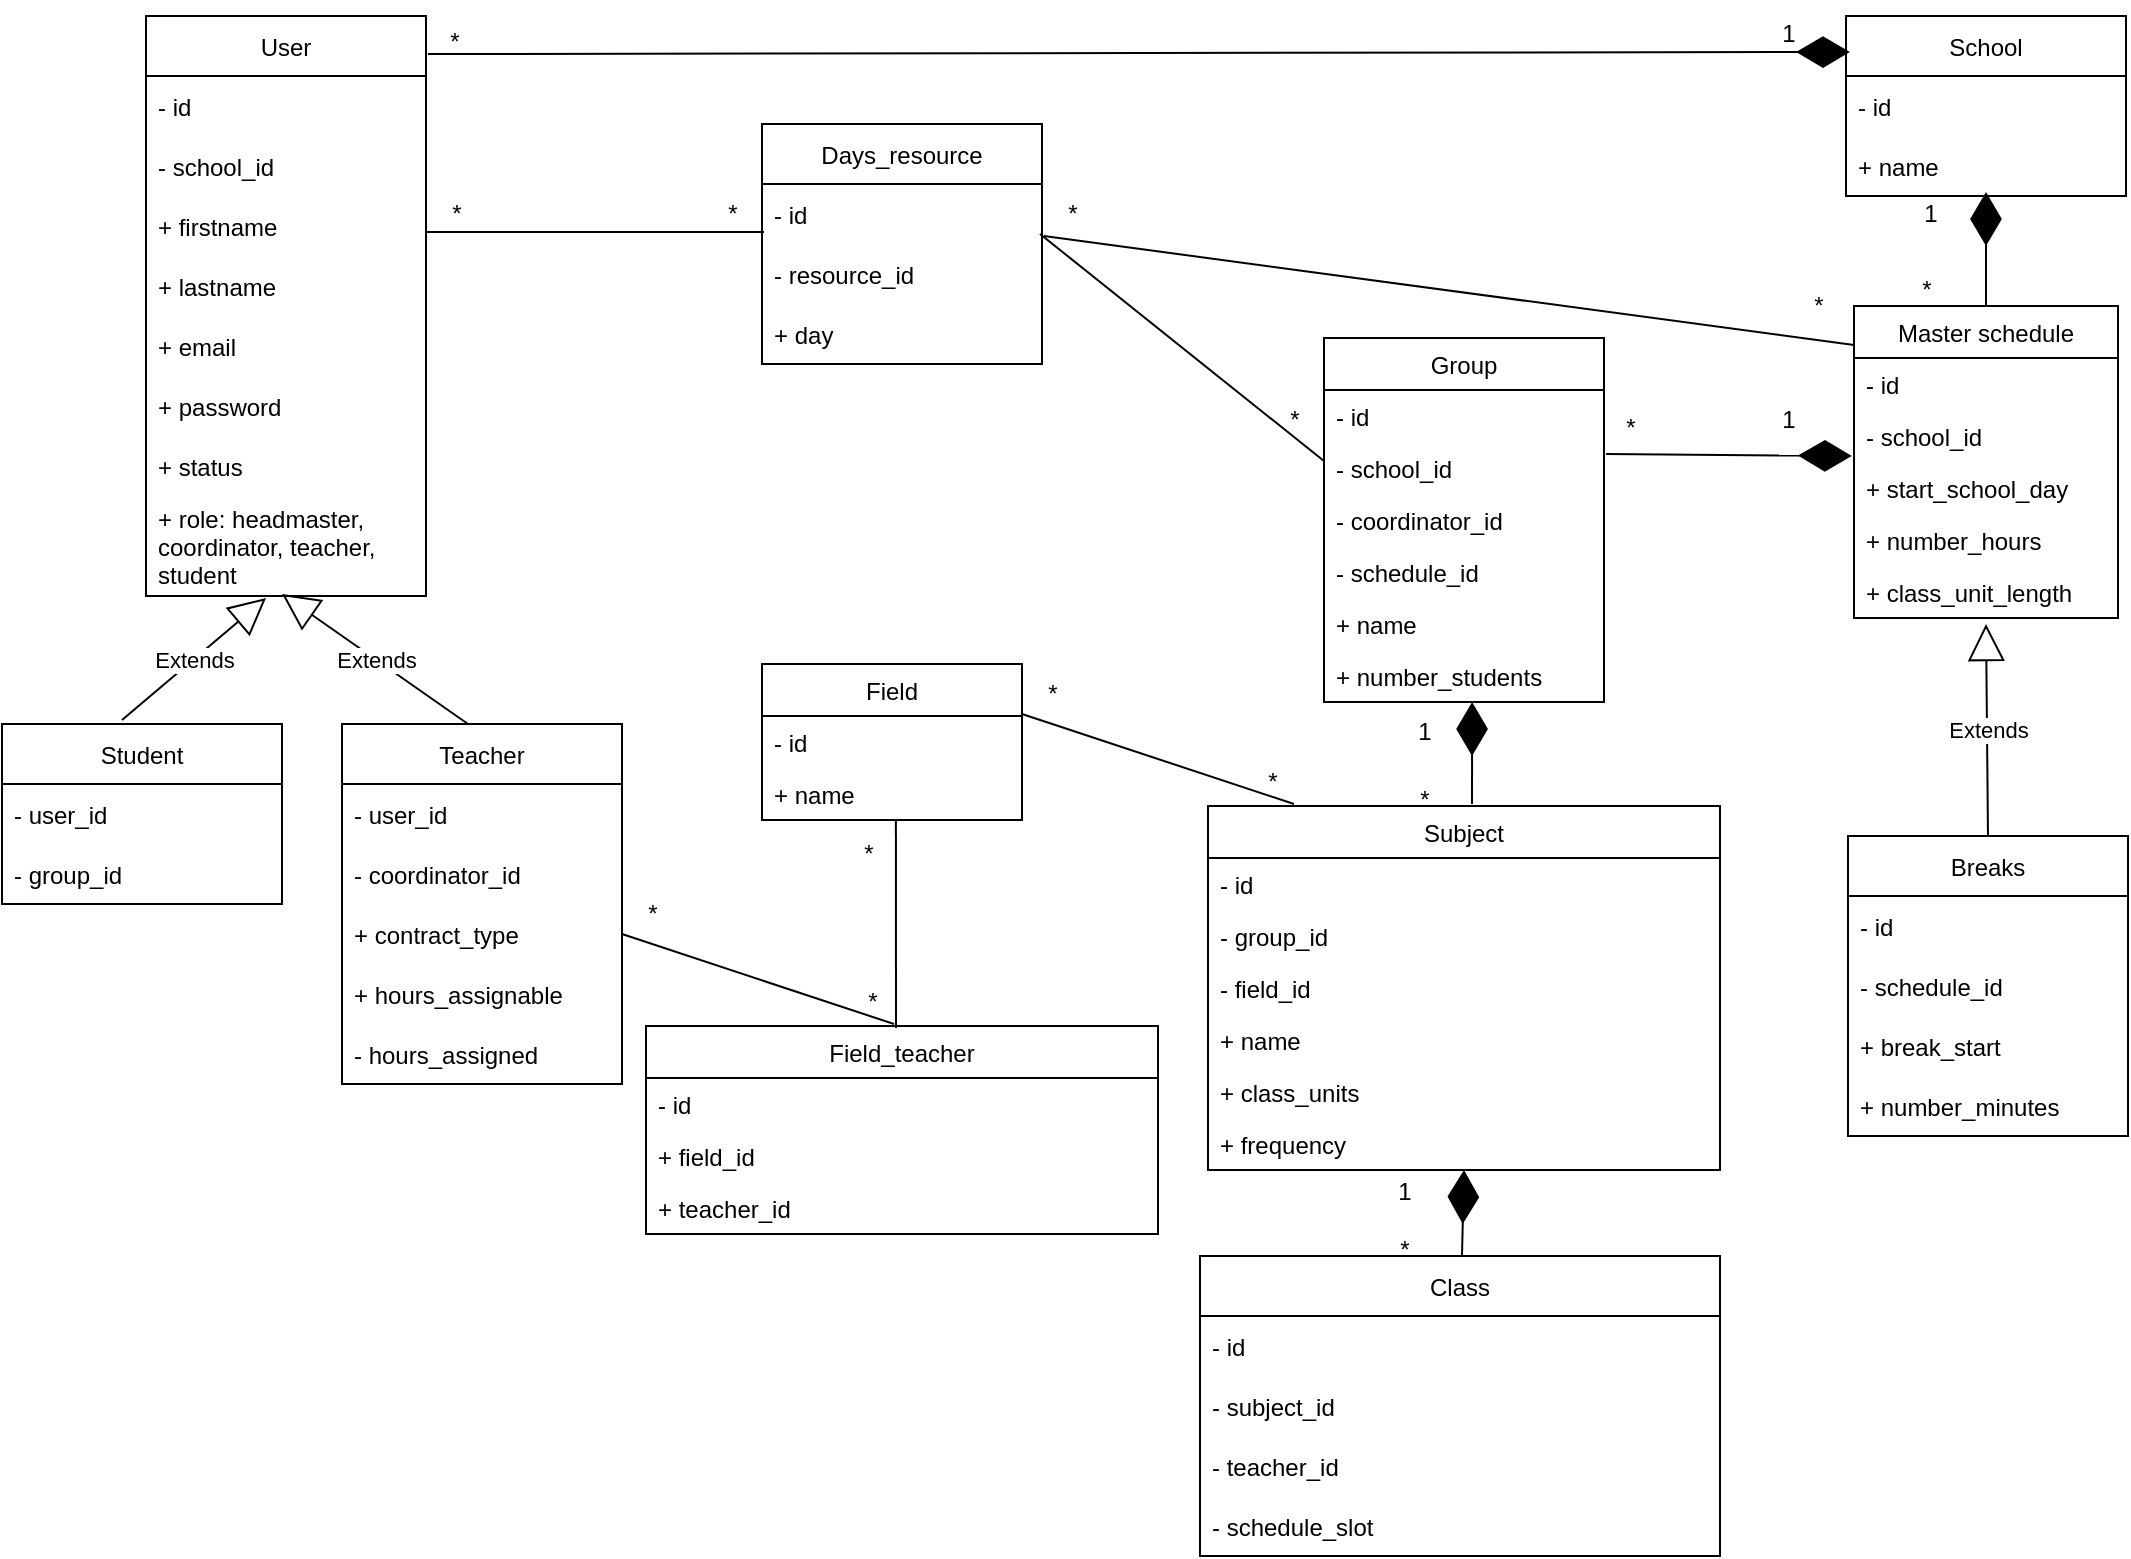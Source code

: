 <mxfile version="20.8.3" type="device"><diagram id="dKwSfpdMRuRXnGm5Fuqc" name="Page-1"><mxGraphModel dx="1434" dy="756" grid="1" gridSize="10" guides="1" tooltips="1" connect="1" arrows="1" fold="1" page="1" pageScale="1" pageWidth="1100" pageHeight="850" math="0" shadow="0"><root><mxCell id="0"/><mxCell id="1" parent="0"/><mxCell id="2" value="User" style="swimlane;fontStyle=0;childLayout=stackLayout;horizontal=1;startSize=30;horizontalStack=0;resizeParent=1;resizeParentMax=0;resizeLast=0;collapsible=1;marginBottom=0;" parent="1" vertex="1"><mxGeometry x="92" y="26" width="140" height="290" as="geometry"><mxRectangle x="260" y="70" width="70" height="30" as="alternateBounds"/></mxGeometry></mxCell><mxCell id="3" value="- id" style="text;strokeColor=none;fillColor=none;align=left;verticalAlign=middle;spacingLeft=4;spacingRight=4;overflow=hidden;points=[[0,0.5],[1,0.5]];portConstraint=eastwest;rotatable=0;" parent="2" vertex="1"><mxGeometry y="30" width="140" height="30" as="geometry"/></mxCell><mxCell id="4" value="- school_id" style="text;strokeColor=none;fillColor=none;align=left;verticalAlign=middle;spacingLeft=4;spacingRight=4;overflow=hidden;points=[[0,0.5],[1,0.5]];portConstraint=eastwest;rotatable=0;" parent="2" vertex="1"><mxGeometry y="60" width="140" height="30" as="geometry"/></mxCell><mxCell id="5" value="+ firstname" style="text;strokeColor=none;fillColor=none;align=left;verticalAlign=middle;spacingLeft=4;spacingRight=4;overflow=hidden;points=[[0,0.5],[1,0.5]];portConstraint=eastwest;rotatable=0;" parent="2" vertex="1"><mxGeometry y="90" width="140" height="30" as="geometry"/></mxCell><mxCell id="6" value="+ lastname" style="text;strokeColor=none;fillColor=none;align=left;verticalAlign=middle;spacingLeft=4;spacingRight=4;overflow=hidden;points=[[0,0.5],[1,0.5]];portConstraint=eastwest;rotatable=0;" parent="2" vertex="1"><mxGeometry y="120" width="140" height="30" as="geometry"/></mxCell><mxCell id="44" value="+ email" style="text;strokeColor=none;fillColor=none;align=left;verticalAlign=middle;spacingLeft=4;spacingRight=4;overflow=hidden;points=[[0,0.5],[1,0.5]];portConstraint=eastwest;rotatable=0;" parent="2" vertex="1"><mxGeometry y="150" width="140" height="30" as="geometry"/></mxCell><mxCell id="45" value="+ password" style="text;strokeColor=none;fillColor=none;align=left;verticalAlign=middle;spacingLeft=4;spacingRight=4;overflow=hidden;points=[[0,0.5],[1,0.5]];portConstraint=eastwest;rotatable=0;" parent="2" vertex="1"><mxGeometry y="180" width="140" height="30" as="geometry"/></mxCell><mxCell id="46" value="+ status" style="text;strokeColor=none;fillColor=none;align=left;verticalAlign=middle;spacingLeft=4;spacingRight=4;overflow=hidden;points=[[0,0.5],[1,0.5]];portConstraint=eastwest;rotatable=0;" parent="2" vertex="1"><mxGeometry y="210" width="140" height="30" as="geometry"/></mxCell><mxCell id="47" value="+ role: headmaster,&#10;coordinator, teacher, &#10;student" style="text;strokeColor=none;fillColor=none;align=left;verticalAlign=middle;spacingLeft=4;spacingRight=4;overflow=hidden;points=[[0,0.5],[1,0.5]];portConstraint=eastwest;rotatable=0;" parent="2" vertex="1"><mxGeometry y="240" width="140" height="50" as="geometry"/></mxCell><mxCell id="7" value="School" style="swimlane;fontStyle=0;childLayout=stackLayout;horizontal=1;startSize=30;horizontalStack=0;resizeParent=1;resizeParentMax=0;resizeLast=0;collapsible=1;marginBottom=0;strokeColor=default;fillColor=none;" parent="1" vertex="1"><mxGeometry x="942" y="26" width="140" height="90" as="geometry"/></mxCell><mxCell id="111" value="" style="endArrow=diamondThin;endFill=1;endSize=24;html=1;rounded=0;exitX=-0.067;exitY=1.067;exitDx=0;exitDy=0;exitPerimeter=0;" parent="7" edge="1"><mxGeometry width="160" relative="1" as="geometry"><mxPoint x="-709.01" y="19.01" as="sourcePoint"/><mxPoint x="2" y="18" as="targetPoint"/></mxGeometry></mxCell><mxCell id="8" value="- id" style="text;strokeColor=none;fillColor=none;align=left;verticalAlign=middle;spacingLeft=4;spacingRight=4;overflow=hidden;points=[[0,0.5],[1,0.5]];portConstraint=eastwest;rotatable=0;" parent="7" vertex="1"><mxGeometry y="30" width="140" height="30" as="geometry"/></mxCell><mxCell id="9" value="+ name" style="text;strokeColor=none;fillColor=none;align=left;verticalAlign=middle;spacingLeft=4;spacingRight=4;overflow=hidden;points=[[0,0.5],[1,0.5]];portConstraint=eastwest;rotatable=0;" parent="7" vertex="1"><mxGeometry y="60" width="140" height="30" as="geometry"/></mxCell><mxCell id="10" value="Master schedule" style="swimlane;fontStyle=0;childLayout=stackLayout;horizontal=1;startSize=26;fillColor=none;horizontalStack=0;resizeParent=1;resizeParentMax=0;resizeLast=0;collapsible=1;marginBottom=0;" parent="1" vertex="1"><mxGeometry x="946" y="171" width="132" height="156" as="geometry"/></mxCell><mxCell id="11" value="- id" style="text;strokeColor=none;fillColor=none;align=left;verticalAlign=top;spacingLeft=4;spacingRight=4;overflow=hidden;rotatable=0;points=[[0,0.5],[1,0.5]];portConstraint=eastwest;" parent="10" vertex="1"><mxGeometry y="26" width="132" height="26" as="geometry"/></mxCell><mxCell id="12" value="- school_id" style="text;strokeColor=none;fillColor=none;align=left;verticalAlign=top;spacingLeft=4;spacingRight=4;overflow=hidden;rotatable=0;points=[[0,0.5],[1,0.5]];portConstraint=eastwest;" parent="10" vertex="1"><mxGeometry y="52" width="132" height="26" as="geometry"/></mxCell><mxCell id="15" value="+ start_school_day" style="text;strokeColor=none;fillColor=none;align=left;verticalAlign=top;spacingLeft=4;spacingRight=4;overflow=hidden;rotatable=0;points=[[0,0.5],[1,0.5]];portConstraint=eastwest;" parent="10" vertex="1"><mxGeometry y="78" width="132" height="26" as="geometry"/></mxCell><mxCell id="16" value="+ number_hours" style="text;strokeColor=none;fillColor=none;align=left;verticalAlign=top;spacingLeft=4;spacingRight=4;overflow=hidden;rotatable=0;points=[[0,0.5],[1,0.5]];portConstraint=eastwest;" parent="10" vertex="1"><mxGeometry y="104" width="132" height="26" as="geometry"/></mxCell><mxCell id="17" value="+ class_unit_length" style="text;strokeColor=none;fillColor=none;align=left;verticalAlign=top;spacingLeft=4;spacingRight=4;overflow=hidden;rotatable=0;points=[[0,0.5],[1,0.5]];portConstraint=eastwest;" parent="10" vertex="1"><mxGeometry y="130" width="132" height="26" as="geometry"/></mxCell><mxCell id="19" value="Breaks" style="swimlane;fontStyle=0;childLayout=stackLayout;horizontal=1;startSize=30;horizontalStack=0;resizeParent=1;resizeParentMax=0;resizeLast=0;collapsible=1;marginBottom=0;" parent="1" vertex="1"><mxGeometry x="943" y="436" width="140" height="150" as="geometry"/></mxCell><mxCell id="20" value="- id" style="text;strokeColor=none;fillColor=none;align=left;verticalAlign=middle;spacingLeft=4;spacingRight=4;overflow=hidden;points=[[0,0.5],[1,0.5]];portConstraint=eastwest;rotatable=0;" parent="19" vertex="1"><mxGeometry y="30" width="140" height="30" as="geometry"/></mxCell><mxCell id="21" value="- schedule_id" style="text;strokeColor=none;fillColor=none;align=left;verticalAlign=middle;spacingLeft=4;spacingRight=4;overflow=hidden;points=[[0,0.5],[1,0.5]];portConstraint=eastwest;rotatable=0;" parent="19" vertex="1"><mxGeometry y="60" width="140" height="30" as="geometry"/></mxCell><mxCell id="22" value="+ break_start " style="text;strokeColor=none;fillColor=none;align=left;verticalAlign=middle;spacingLeft=4;spacingRight=4;overflow=hidden;points=[[0,0.5],[1,0.5]];portConstraint=eastwest;rotatable=0;" parent="19" vertex="1"><mxGeometry y="90" width="140" height="30" as="geometry"/></mxCell><mxCell id="23" value="+ number_minutes" style="text;strokeColor=none;fillColor=none;align=left;verticalAlign=middle;spacingLeft=4;spacingRight=4;overflow=hidden;points=[[0,0.5],[1,0.5]];portConstraint=eastwest;rotatable=0;" parent="19" vertex="1"><mxGeometry y="120" width="140" height="30" as="geometry"/></mxCell><mxCell id="24" value="Group" style="swimlane;fontStyle=0;childLayout=stackLayout;horizontal=1;startSize=26;fillColor=none;horizontalStack=0;resizeParent=1;resizeParentMax=0;resizeLast=0;collapsible=1;marginBottom=0;" parent="1" vertex="1"><mxGeometry x="681" y="187" width="140" height="182" as="geometry"/></mxCell><mxCell id="25" value="- id" style="text;strokeColor=none;fillColor=none;align=left;verticalAlign=top;spacingLeft=4;spacingRight=4;overflow=hidden;rotatable=0;points=[[0,0.5],[1,0.5]];portConstraint=eastwest;" parent="24" vertex="1"><mxGeometry y="26" width="140" height="26" as="geometry"/></mxCell><mxCell id="26" value="- school_id" style="text;strokeColor=none;fillColor=none;align=left;verticalAlign=top;spacingLeft=4;spacingRight=4;overflow=hidden;rotatable=0;points=[[0,0.5],[1,0.5]];portConstraint=eastwest;" parent="24" vertex="1"><mxGeometry y="52" width="140" height="26" as="geometry"/></mxCell><mxCell id="27" value="- coordinator_id" style="text;strokeColor=none;fillColor=none;align=left;verticalAlign=top;spacingLeft=4;spacingRight=4;overflow=hidden;rotatable=0;points=[[0,0.5],[1,0.5]];portConstraint=eastwest;" parent="24" vertex="1"><mxGeometry y="78" width="140" height="26" as="geometry"/></mxCell><mxCell id="28" value="- schedule_id" style="text;strokeColor=none;fillColor=none;align=left;verticalAlign=top;spacingLeft=4;spacingRight=4;overflow=hidden;rotatable=0;points=[[0,0.5],[1,0.5]];portConstraint=eastwest;" parent="24" vertex="1"><mxGeometry y="104" width="140" height="26" as="geometry"/></mxCell><mxCell id="29" value="+ name" style="text;strokeColor=none;fillColor=none;align=left;verticalAlign=top;spacingLeft=4;spacingRight=4;overflow=hidden;rotatable=0;points=[[0,0.5],[1,0.5]];portConstraint=eastwest;" parent="24" vertex="1"><mxGeometry y="130" width="140" height="26" as="geometry"/></mxCell><mxCell id="137" value="+ number_students" style="text;strokeColor=none;fillColor=none;align=left;verticalAlign=top;spacingLeft=4;spacingRight=4;overflow=hidden;rotatable=0;points=[[0,0.5],[1,0.5]];portConstraint=eastwest;" parent="24" vertex="1"><mxGeometry y="156" width="140" height="26" as="geometry"/></mxCell><mxCell id="30" value="Subject" style="swimlane;fontStyle=0;childLayout=stackLayout;horizontal=1;startSize=26;fillColor=none;horizontalStack=0;resizeParent=1;resizeParentMax=0;resizeLast=0;collapsible=1;marginBottom=0;" parent="1" vertex="1"><mxGeometry x="623" y="421" width="256" height="182" as="geometry"/></mxCell><mxCell id="31" value="- id" style="text;strokeColor=none;fillColor=none;align=left;verticalAlign=top;spacingLeft=4;spacingRight=4;overflow=hidden;rotatable=0;points=[[0,0.5],[1,0.5]];portConstraint=eastwest;" parent="30" vertex="1"><mxGeometry y="26" width="256" height="26" as="geometry"/></mxCell><mxCell id="32" value="- group_id" style="text;strokeColor=none;fillColor=none;align=left;verticalAlign=top;spacingLeft=4;spacingRight=4;overflow=hidden;rotatable=0;points=[[0,0.5],[1,0.5]];portConstraint=eastwest;" parent="30" vertex="1"><mxGeometry y="52" width="256" height="26" as="geometry"/></mxCell><mxCell id="66" value="- field_id" style="text;strokeColor=none;fillColor=none;align=left;verticalAlign=top;spacingLeft=4;spacingRight=4;overflow=hidden;rotatable=0;points=[[0,0.5],[1,0.5]];portConstraint=eastwest;" parent="30" vertex="1"><mxGeometry y="78" width="256" height="26" as="geometry"/></mxCell><mxCell id="33" value="+ name" style="text;strokeColor=none;fillColor=none;align=left;verticalAlign=top;spacingLeft=4;spacingRight=4;overflow=hidden;rotatable=0;points=[[0,0.5],[1,0.5]];portConstraint=eastwest;" parent="30" vertex="1"><mxGeometry y="104" width="256" height="26" as="geometry"/></mxCell><mxCell id="34" value="+ class_units" style="text;strokeColor=none;fillColor=none;align=left;verticalAlign=top;spacingLeft=4;spacingRight=4;overflow=hidden;rotatable=0;points=[[0,0.5],[1,0.5]];portConstraint=eastwest;" parent="30" vertex="1"><mxGeometry y="130" width="256" height="26" as="geometry"/></mxCell><mxCell id="35" value="+ frequency" style="text;strokeColor=none;fillColor=none;align=left;verticalAlign=top;spacingLeft=4;spacingRight=4;overflow=hidden;rotatable=0;points=[[0,0.5],[1,0.5]];portConstraint=eastwest;whiteSpace=wrap;" parent="30" vertex="1"><mxGeometry y="156" width="256" height="26" as="geometry"/></mxCell><mxCell id="37" value="Class" style="swimlane;fontStyle=0;childLayout=stackLayout;horizontal=1;startSize=30;horizontalStack=0;resizeParent=1;resizeParentMax=0;resizeLast=0;collapsible=1;marginBottom=0;" parent="1" vertex="1"><mxGeometry x="619" y="646" width="260" height="150" as="geometry"/></mxCell><mxCell id="38" value="- id" style="text;strokeColor=none;fillColor=none;align=left;verticalAlign=middle;spacingLeft=4;spacingRight=4;overflow=hidden;points=[[0,0.5],[1,0.5]];portConstraint=eastwest;rotatable=0;" parent="37" vertex="1"><mxGeometry y="30" width="260" height="30" as="geometry"/></mxCell><mxCell id="39" value="- subject_id" style="text;strokeColor=none;fillColor=none;align=left;verticalAlign=middle;spacingLeft=4;spacingRight=4;overflow=hidden;points=[[0,0.5],[1,0.5]];portConstraint=eastwest;rotatable=0;" parent="37" vertex="1"><mxGeometry y="60" width="260" height="30" as="geometry"/></mxCell><mxCell id="40" value="- teacher_id" style="text;strokeColor=none;fillColor=none;align=left;verticalAlign=middle;spacingLeft=4;spacingRight=4;overflow=hidden;points=[[0,0.5],[1,0.5]];portConstraint=eastwest;rotatable=0;" parent="37" vertex="1"><mxGeometry y="90" width="260" height="30" as="geometry"/></mxCell><mxCell id="41" value="- schedule_slot" style="text;strokeColor=none;fillColor=none;align=left;verticalAlign=middle;spacingLeft=4;spacingRight=4;overflow=hidden;points=[[0,0.5],[1,0.5]];portConstraint=eastwest;rotatable=0;" parent="37" vertex="1"><mxGeometry y="120" width="260" height="30" as="geometry"/></mxCell><mxCell id="50" value="Teacher" style="swimlane;fontStyle=0;childLayout=stackLayout;horizontal=1;startSize=30;horizontalStack=0;resizeParent=1;resizeParentMax=0;resizeLast=0;collapsible=1;marginBottom=0;" parent="1" vertex="1"><mxGeometry x="190" y="380" width="140" height="180" as="geometry"/></mxCell><mxCell id="51" value="- user_id" style="text;strokeColor=none;fillColor=none;align=left;verticalAlign=middle;spacingLeft=4;spacingRight=4;overflow=hidden;points=[[0,0.5],[1,0.5]];portConstraint=eastwest;rotatable=0;" parent="50" vertex="1"><mxGeometry y="30" width="140" height="30" as="geometry"/></mxCell><mxCell id="102" value="- coordinator_id" style="text;strokeColor=none;fillColor=none;align=left;verticalAlign=middle;spacingLeft=4;spacingRight=4;overflow=hidden;points=[[0,0.5],[1,0.5]];portConstraint=eastwest;rotatable=0;" parent="50" vertex="1"><mxGeometry y="60" width="140" height="30" as="geometry"/></mxCell><mxCell id="154" value="+ contract_type" style="text;strokeColor=none;fillColor=none;align=left;verticalAlign=middle;spacingLeft=4;spacingRight=4;overflow=hidden;points=[[0,0.5],[1,0.5]];portConstraint=eastwest;rotatable=0;" parent="50" vertex="1"><mxGeometry y="90" width="140" height="30" as="geometry"/></mxCell><mxCell id="155" value="+ hours_assignable" style="text;strokeColor=none;fillColor=none;align=left;verticalAlign=middle;spacingLeft=4;spacingRight=4;overflow=hidden;points=[[0,0.5],[1,0.5]];portConstraint=eastwest;rotatable=0;" parent="50" vertex="1"><mxGeometry y="120" width="140" height="30" as="geometry"/></mxCell><mxCell id="156" value="- hours_assigned" style="text;strokeColor=none;fillColor=none;align=left;verticalAlign=middle;spacingLeft=4;spacingRight=4;overflow=hidden;points=[[0,0.5],[1,0.5]];portConstraint=eastwest;rotatable=0;" parent="50" vertex="1"><mxGeometry y="150" width="140" height="30" as="geometry"/></mxCell><mxCell id="56" value="Student" style="swimlane;fontStyle=0;childLayout=stackLayout;horizontal=1;startSize=30;horizontalStack=0;resizeParent=1;resizeParentMax=0;resizeLast=0;collapsible=1;marginBottom=0;" parent="1" vertex="1"><mxGeometry x="20" y="380" width="140" height="90" as="geometry"/></mxCell><mxCell id="57" value="- user_id" style="text;strokeColor=none;fillColor=none;align=left;verticalAlign=middle;spacingLeft=4;spacingRight=4;overflow=hidden;points=[[0,0.5],[1,0.5]];portConstraint=eastwest;rotatable=0;" parent="56" vertex="1"><mxGeometry y="30" width="140" height="30" as="geometry"/></mxCell><mxCell id="101" value="- group_id" style="text;strokeColor=none;fillColor=none;align=left;verticalAlign=middle;spacingLeft=4;spacingRight=4;overflow=hidden;points=[[0,0.5],[1,0.5]];portConstraint=eastwest;rotatable=0;" parent="56" vertex="1"><mxGeometry y="60" width="140" height="30" as="geometry"/></mxCell><mxCell id="67" value="Field_teacher" style="swimlane;fontStyle=0;childLayout=stackLayout;horizontal=1;startSize=26;fillColor=none;horizontalStack=0;resizeParent=1;resizeParentMax=0;resizeLast=0;collapsible=1;marginBottom=0;" parent="1" vertex="1"><mxGeometry x="342" y="531" width="256" height="104" as="geometry"/></mxCell><mxCell id="68" value="- id" style="text;strokeColor=none;fillColor=none;align=left;verticalAlign=top;spacingLeft=4;spacingRight=4;overflow=hidden;rotatable=0;points=[[0,0.5],[1,0.5]];portConstraint=eastwest;" parent="67" vertex="1"><mxGeometry y="26" width="256" height="26" as="geometry"/></mxCell><mxCell id="70" value="+ field_id" style="text;strokeColor=none;fillColor=none;align=left;verticalAlign=top;spacingLeft=4;spacingRight=4;overflow=hidden;rotatable=0;points=[[0,0.5],[1,0.5]];portConstraint=eastwest;" parent="67" vertex="1"><mxGeometry y="52" width="256" height="26" as="geometry"/></mxCell><mxCell id="69" value="+ teacher_id" style="text;strokeColor=none;fillColor=none;align=left;verticalAlign=top;spacingLeft=4;spacingRight=4;overflow=hidden;rotatable=0;points=[[0,0.5],[1,0.5]];portConstraint=eastwest;" parent="67" vertex="1"><mxGeometry y="78" width="256" height="26" as="geometry"/></mxCell><mxCell id="71" value="Extends" style="endArrow=block;endSize=16;endFill=0;html=1;rounded=0;exitX=0.45;exitY=0;exitDx=0;exitDy=0;exitPerimeter=0;entryX=0.486;entryY=0.98;entryDx=0;entryDy=0;entryPerimeter=0;" parent="1" source="50" target="47" edge="1"><mxGeometry width="160" relative="1" as="geometry"><mxPoint x="247.08" y="375" as="sourcePoint"/><mxPoint x="160" y="330" as="targetPoint"/></mxGeometry></mxCell><mxCell id="72" value="Extends" style="endArrow=block;endSize=16;endFill=0;html=1;rounded=0;entryX=0.436;entryY=1.02;entryDx=0;entryDy=0;entryPerimeter=0;" parent="1" edge="1"><mxGeometry width="160" relative="1" as="geometry"><mxPoint x="80" y="378" as="sourcePoint"/><mxPoint x="152.04" y="317" as="targetPoint"/></mxGeometry></mxCell><mxCell id="73" value="Extends" style="endArrow=block;endSize=16;endFill=0;html=1;rounded=0;exitX=0.5;exitY=0;exitDx=0;exitDy=0;entryX=0.5;entryY=1.115;entryDx=0;entryDy=0;entryPerimeter=0;" parent="1" source="19" target="17" edge="1"><mxGeometry width="160" relative="1" as="geometry"><mxPoint x="1032" y="436" as="sourcePoint"/><mxPoint x="939.952" y="326.004" as="targetPoint"/></mxGeometry></mxCell><mxCell id="74" value="1" style="text;html=1;align=center;verticalAlign=middle;resizable=0;points=[];autosize=1;strokeColor=none;fillColor=none;" parent="1" vertex="1"><mxGeometry x="898" y="20" width="30" height="30" as="geometry"/></mxCell><mxCell id="78" value="" style="endArrow=diamondThin;endFill=1;endSize=24;html=1;rounded=0;exitX=0.5;exitY=0;exitDx=0;exitDy=0;entryX=0.5;entryY=1.133;entryDx=0;entryDy=0;entryPerimeter=0;" parent="1" source="10" edge="1"><mxGeometry width="160" relative="1" as="geometry"><mxPoint x="922.5" y="167" as="sourcePoint"/><mxPoint x="1012" y="113.99" as="targetPoint"/></mxGeometry></mxCell><mxCell id="81" value="1" style="text;html=1;align=center;verticalAlign=middle;resizable=0;points=[];autosize=1;strokeColor=none;fillColor=none;" parent="1" vertex="1"><mxGeometry x="969" y="110" width="30" height="30" as="geometry"/></mxCell><mxCell id="82" value="*" style="text;html=1;align=center;verticalAlign=middle;resizable=0;points=[];autosize=1;strokeColor=none;fillColor=none;" parent="1" vertex="1"><mxGeometry x="967" y="148" width="30" height="30" as="geometry"/></mxCell><mxCell id="93" value="" style="endArrow=diamondThin;endFill=1;endSize=24;html=1;rounded=0;entryX=0.529;entryY=1;entryDx=0;entryDy=0;entryPerimeter=0;" parent="1" target="137" edge="1"><mxGeometry width="160" relative="1" as="geometry"><mxPoint x="755" y="420" as="sourcePoint"/><mxPoint x="756" y="395" as="targetPoint"/></mxGeometry></mxCell><mxCell id="94" value="1" style="text;html=1;align=center;verticalAlign=middle;resizable=0;points=[];autosize=1;strokeColor=none;fillColor=none;" parent="1" vertex="1"><mxGeometry x="716" y="369" width="30" height="30" as="geometry"/></mxCell><mxCell id="95" value="*" style="text;html=1;align=center;verticalAlign=middle;resizable=0;points=[];autosize=1;strokeColor=none;fillColor=none;" parent="1" vertex="1"><mxGeometry x="716" y="403" width="30" height="30" as="geometry"/></mxCell><mxCell id="96" value="" style="endArrow=diamondThin;endFill=1;endSize=24;html=1;rounded=0;entryX=0.5;entryY=1;entryDx=0;entryDy=0;entryPerimeter=0;" parent="1" target="35" edge="1"><mxGeometry width="160" relative="1" as="geometry"><mxPoint x="750" y="646" as="sourcePoint"/><mxPoint x="751" y="613" as="targetPoint"/></mxGeometry></mxCell><mxCell id="97" value="1" style="text;html=1;align=center;verticalAlign=middle;resizable=0;points=[];autosize=1;strokeColor=none;fillColor=none;" parent="1" vertex="1"><mxGeometry x="706" y="599" width="30" height="30" as="geometry"/></mxCell><mxCell id="98" value="*" style="text;html=1;align=center;verticalAlign=middle;resizable=0;points=[];autosize=1;strokeColor=none;fillColor=none;" parent="1" vertex="1"><mxGeometry x="706" y="628" width="30" height="30" as="geometry"/></mxCell><mxCell id="59" value="Field" style="swimlane;fontStyle=0;childLayout=stackLayout;horizontal=1;startSize=26;fillColor=none;horizontalStack=0;resizeParent=1;resizeParentMax=0;resizeLast=0;collapsible=1;marginBottom=0;" parent="1" vertex="1"><mxGeometry x="400" y="350" width="130" height="78" as="geometry"/></mxCell><mxCell id="60" value="- id" style="text;strokeColor=none;fillColor=none;align=left;verticalAlign=top;spacingLeft=4;spacingRight=4;overflow=hidden;rotatable=0;points=[[0,0.5],[1,0.5]];portConstraint=eastwest;" parent="59" vertex="1"><mxGeometry y="26" width="130" height="26" as="geometry"/></mxCell><mxCell id="62" value="+ name" style="text;strokeColor=none;fillColor=none;align=left;verticalAlign=top;spacingLeft=4;spacingRight=4;overflow=hidden;rotatable=0;points=[[0,0.5],[1,0.5]];portConstraint=eastwest;" parent="59" vertex="1"><mxGeometry y="52" width="130" height="26" as="geometry"/></mxCell><mxCell id="103" value="" style="endArrow=none;endFill=1;endSize=24;html=1;rounded=0;entryX=1;entryY=0.5;entryDx=0;entryDy=0;" parent="1" target="154" edge="1"><mxGeometry width="160" relative="1" as="geometry"><mxPoint x="466" y="530" as="sourcePoint"/><mxPoint x="270" y="470" as="targetPoint"/></mxGeometry></mxCell><mxCell id="106" value="*" style="text;html=1;align=center;verticalAlign=middle;resizable=0;points=[];autosize=1;strokeColor=none;fillColor=none;" parent="1" vertex="1"><mxGeometry x="440" y="504" width="30" height="30" as="geometry"/></mxCell><mxCell id="107" value="*" style="text;html=1;align=center;verticalAlign=middle;resizable=0;points=[];autosize=1;strokeColor=none;fillColor=none;" parent="1" vertex="1"><mxGeometry x="438" y="430" width="30" height="30" as="geometry"/></mxCell><mxCell id="112" value="" style="endArrow=diamondThin;endFill=1;endSize=24;html=1;rounded=0;exitX=0;exitY=0.233;exitDx=0;exitDy=0;exitPerimeter=0;entryX=-0.008;entryY=-0.115;entryDx=0;entryDy=0;entryPerimeter=0;" parent="1" target="15" edge="1"><mxGeometry width="160" relative="1" as="geometry"><mxPoint x="822" y="245" as="sourcePoint"/><mxPoint x="930" y="245" as="targetPoint"/></mxGeometry></mxCell><mxCell id="113" value="1" style="text;html=1;align=center;verticalAlign=middle;resizable=0;points=[];autosize=1;strokeColor=none;fillColor=none;" parent="1" vertex="1"><mxGeometry x="898" y="213" width="30" height="30" as="geometry"/></mxCell><mxCell id="114" value="*" style="text;html=1;align=center;verticalAlign=middle;resizable=0;points=[];autosize=1;strokeColor=none;fillColor=none;" parent="1" vertex="1"><mxGeometry x="819" y="217" width="30" height="30" as="geometry"/></mxCell><mxCell id="116" value="Days_resource" style="swimlane;fontStyle=0;childLayout=stackLayout;horizontal=1;startSize=30;horizontalStack=0;resizeParent=1;resizeParentMax=0;resizeLast=0;collapsible=1;marginBottom=0;" parent="1" vertex="1"><mxGeometry x="400" y="80" width="140" height="120" as="geometry"/></mxCell><mxCell id="117" value="- id" style="text;strokeColor=none;fillColor=none;align=left;verticalAlign=middle;spacingLeft=4;spacingRight=4;overflow=hidden;points=[[0,0.5],[1,0.5]];portConstraint=eastwest;rotatable=0;" parent="116" vertex="1"><mxGeometry y="30" width="140" height="30" as="geometry"/></mxCell><mxCell id="118" value="- resource_id" style="text;strokeColor=none;fillColor=none;align=left;verticalAlign=middle;spacingLeft=4;spacingRight=4;overflow=hidden;points=[[0,0.5],[1,0.5]];portConstraint=eastwest;rotatable=0;" parent="116" vertex="1"><mxGeometry y="60" width="140" height="30" as="geometry"/></mxCell><mxCell id="119" value="+ day" style="text;strokeColor=none;fillColor=none;align=left;verticalAlign=middle;spacingLeft=4;spacingRight=4;overflow=hidden;points=[[0,0.5],[1,0.5]];portConstraint=eastwest;rotatable=0;" parent="116" vertex="1"><mxGeometry y="90" width="140" height="30" as="geometry"/></mxCell><mxCell id="124" value="" style="endArrow=none;html=1;entryX=0.007;entryY=0;entryDx=0;entryDy=0;entryPerimeter=0;" parent="1" edge="1"><mxGeometry width="50" height="50" relative="1" as="geometry"><mxPoint x="232" y="134" as="sourcePoint"/><mxPoint x="400.98" y="134" as="targetPoint"/></mxGeometry></mxCell><mxCell id="126" value="*" style="text;html=1;align=center;verticalAlign=middle;resizable=0;points=[];autosize=1;strokeColor=none;fillColor=none;" parent="1" vertex="1"><mxGeometry x="232" y="110" width="30" height="30" as="geometry"/></mxCell><mxCell id="127" value="*" style="text;html=1;align=center;verticalAlign=middle;resizable=0;points=[];autosize=1;strokeColor=none;fillColor=none;" parent="1" vertex="1"><mxGeometry x="370" y="110" width="30" height="30" as="geometry"/></mxCell><mxCell id="128" value="" style="endArrow=none;html=1;entryX=0.007;entryY=0;entryDx=0;entryDy=0;entryPerimeter=0;exitX=-0.033;exitY=0.833;exitDx=0;exitDy=0;exitPerimeter=0;" parent="1" source="130" edge="1"><mxGeometry width="50" height="50" relative="1" as="geometry"><mxPoint x="512.02" y="248.5" as="sourcePoint"/><mxPoint x="681" y="248.5" as="targetPoint"/></mxGeometry></mxCell><mxCell id="129" value="" style="endArrow=none;html=1;entryX=0.007;entryY=0;entryDx=0;entryDy=0;entryPerimeter=0;exitX=1.007;exitY=-0.133;exitDx=0;exitDy=0;exitPerimeter=0;" parent="1" source="118" edge="1"><mxGeometry width="50" height="50" relative="1" as="geometry"><mxPoint x="805" y="110.0" as="sourcePoint"/><mxPoint x="946" y="190.51" as="targetPoint"/></mxGeometry></mxCell><mxCell id="130" value="*" style="text;html=1;align=center;verticalAlign=middle;resizable=0;points=[];autosize=1;strokeColor=none;fillColor=none;" parent="1" vertex="1"><mxGeometry x="540" y="110" width="30" height="30" as="geometry"/></mxCell><mxCell id="131" value="*" style="text;html=1;align=center;verticalAlign=middle;resizable=0;points=[];autosize=1;strokeColor=none;fillColor=none;" parent="1" vertex="1"><mxGeometry x="913" y="156" width="30" height="30" as="geometry"/></mxCell><mxCell id="132" value="*" style="text;html=1;align=center;verticalAlign=middle;resizable=0;points=[];autosize=1;strokeColor=none;fillColor=none;" parent="1" vertex="1"><mxGeometry x="651" y="213" width="30" height="30" as="geometry"/></mxCell><mxCell id="133" value="*" style="text;html=1;align=center;verticalAlign=middle;resizable=0;points=[];autosize=1;strokeColor=none;fillColor=none;" parent="1" vertex="1"><mxGeometry x="231" y="24" width="30" height="30" as="geometry"/></mxCell><mxCell id="147" value="" style="endArrow=none;html=1;exitX=0.515;exitY=1.115;exitDx=0;exitDy=0;exitPerimeter=0;" parent="1" edge="1"><mxGeometry width="50" height="50" relative="1" as="geometry"><mxPoint x="466.95" y="427.99" as="sourcePoint"/><mxPoint x="467" y="532" as="targetPoint"/></mxGeometry></mxCell><mxCell id="157" value="*" style="text;html=1;align=center;verticalAlign=middle;resizable=0;points=[];autosize=1;strokeColor=none;fillColor=none;" parent="1" vertex="1"><mxGeometry x="330" y="460" width="30" height="30" as="geometry"/></mxCell><mxCell id="VRawPO8Dgzl1pyp-rl9--157" value="*" style="text;html=1;align=center;verticalAlign=middle;resizable=0;points=[];autosize=1;strokeColor=none;fillColor=none;" vertex="1" parent="1"><mxGeometry x="530" y="350" width="30" height="30" as="geometry"/></mxCell><mxCell id="VRawPO8Dgzl1pyp-rl9--158" value="*" style="text;html=1;align=center;verticalAlign=middle;resizable=0;points=[];autosize=1;strokeColor=none;fillColor=none;" vertex="1" parent="1"><mxGeometry x="640" y="394" width="30" height="30" as="geometry"/></mxCell><mxCell id="VRawPO8Dgzl1pyp-rl9--159" value="" style="endArrow=none;endFill=1;endSize=24;html=1;rounded=0;entryX=1;entryY=0.5;entryDx=0;entryDy=0;" edge="1" parent="1"><mxGeometry width="160" relative="1" as="geometry"><mxPoint x="666" y="420" as="sourcePoint"/><mxPoint x="530" y="375" as="targetPoint"/></mxGeometry></mxCell></root></mxGraphModel></diagram></mxfile>